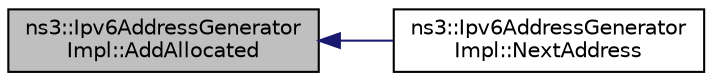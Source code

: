 digraph "ns3::Ipv6AddressGeneratorImpl::AddAllocated"
{
  edge [fontname="Helvetica",fontsize="10",labelfontname="Helvetica",labelfontsize="10"];
  node [fontname="Helvetica",fontsize="10",shape=record];
  rankdir="LR";
  Node1 [label="ns3::Ipv6AddressGenerator\lImpl::AddAllocated",height=0.2,width=0.4,color="black", fillcolor="grey75", style="filled", fontcolor="black"];
  Node1 -> Node2 [dir="back",color="midnightblue",fontsize="10",style="solid"];
  Node2 [label="ns3::Ipv6AddressGenerator\lImpl::NextAddress",height=0.2,width=0.4,color="black", fillcolor="white", style="filled",URL="$d0/d91/classns3_1_1Ipv6AddressGeneratorImpl.html#afb2185b91099b54261f6da28db9fa7af",tooltip="Allocate the next Ipv6Address for the configured network and prefix. "];
}
